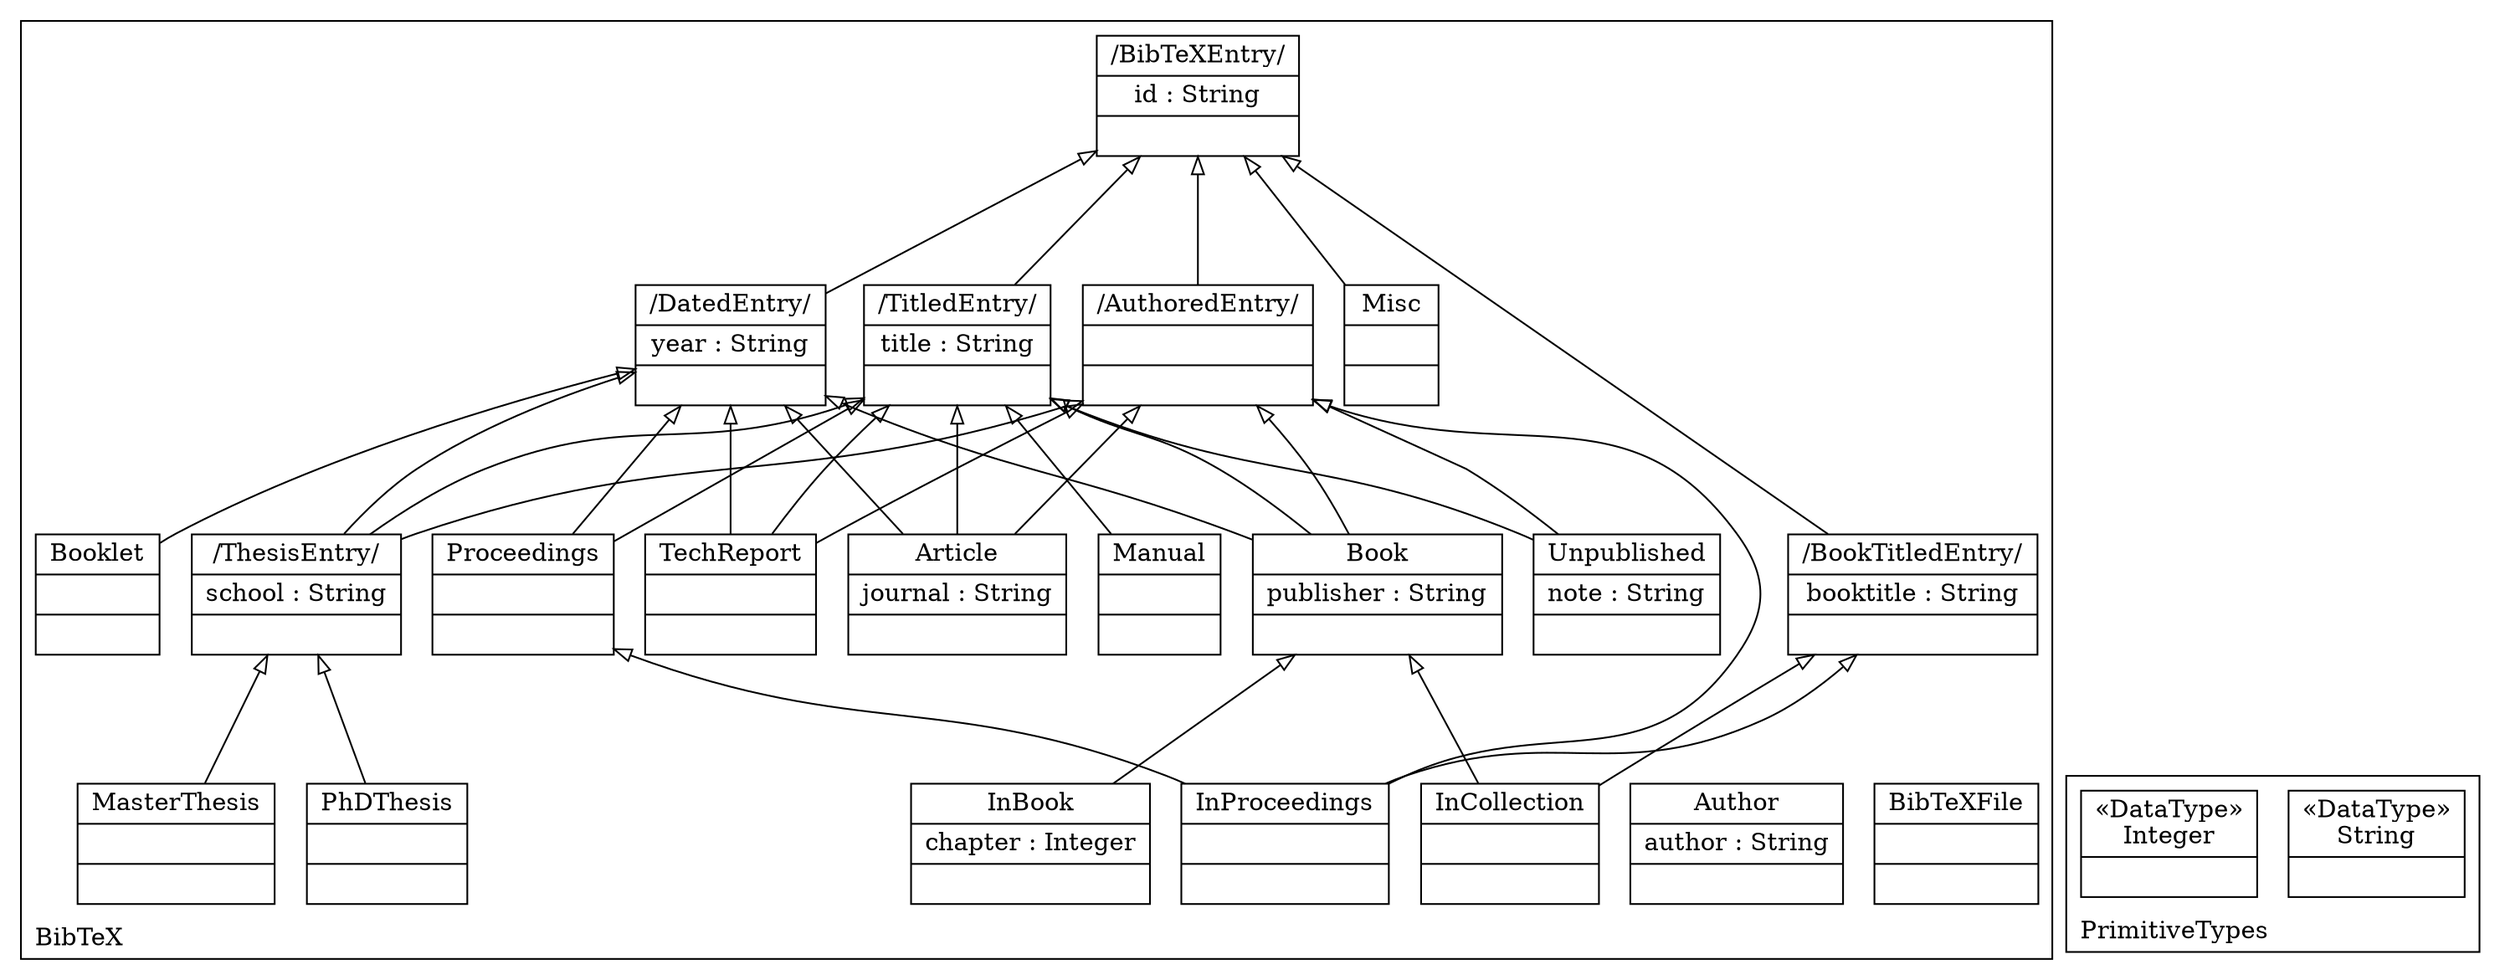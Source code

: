 digraph "KM3 Model in DOT" {
graph[rankdir=BT,labeljust=l,labelloc=t,nodeSep=0.75,compound=true];
 subgraph "cluster_BibTeX"{
labelloc=t
color=black
label=BibTeX
 node[shape=record];
BibTeXFile[label="{BibTeXFile| | }"]
;
 node[shape=record];
Author[label="{Author|author : String| }"]
;
 node[shape=record];
BibTeXEntry[label="{/BibTeXEntry/|id : String| }"]
;
 node[shape=record];
AuthoredEntry[label="{/AuthoredEntry/| | }"]
 AuthoredEntry->BibTeXEntry[arrowhead=onormal,group=BibTeXEntry,minlen=2,constraint=true,]
;
 node[shape=record];
DatedEntry[label="{/DatedEntry/|year : String| }"]
 DatedEntry->BibTeXEntry[arrowhead=onormal,group=BibTeXEntry,minlen=2,constraint=true,]
;
 node[shape=record];
TitledEntry[label="{/TitledEntry/|title : String| }"]
 TitledEntry->BibTeXEntry[arrowhead=onormal,group=BibTeXEntry,minlen=2,constraint=true,]
;
 node[shape=record];
BookTitledEntry[label="{/BookTitledEntry/|booktitle : String| }"]
 BookTitledEntry->BibTeXEntry[arrowhead=onormal,group=BibTeXEntry,minlen=2,constraint=true,]
;
 node[shape=record];
Article[label="{Article|journal : String| }"]
 Article->AuthoredEntry[arrowhead=onormal,group=AuthoredEntry,minlen=2,constraint=true,]
 Article->DatedEntry[arrowhead=onormal,group=DatedEntry,minlen=2,constraint=true,]
 Article->TitledEntry[arrowhead=onormal,group=TitledEntry,minlen=2,constraint=true,]
;
 node[shape=record];
TechReport[label="{TechReport| | }"]
 TechReport->AuthoredEntry[arrowhead=onormal,group=AuthoredEntry,minlen=2,constraint=true,]
 TechReport->DatedEntry[arrowhead=onormal,group=DatedEntry,minlen=2,constraint=true,]
 TechReport->TitledEntry[arrowhead=onormal,group=TitledEntry,minlen=2,constraint=true,]
;
 node[shape=record];
Unpublished[label="{Unpublished|note : String| }"]
 Unpublished->AuthoredEntry[arrowhead=onormal,group=AuthoredEntry,minlen=2,constraint=true,]
 Unpublished->TitledEntry[arrowhead=onormal,group=TitledEntry,minlen=2,constraint=true,]
;
 node[shape=record];
Manual[label="{Manual| | }"]
 Manual->TitledEntry[arrowhead=onormal,group=TitledEntry,minlen=2,constraint=true,]
;
 node[shape=record];
Proceedings[label="{Proceedings| | }"]
 Proceedings->DatedEntry[arrowhead=onormal,group=DatedEntry,minlen=2,constraint=true,]
 Proceedings->TitledEntry[arrowhead=onormal,group=TitledEntry,minlen=2,constraint=true,]
;
 node[shape=record];
InProceedings[label="{InProceedings| | }"]
 InProceedings->Proceedings[arrowhead=onormal,group=Proceedings,minlen=2,constraint=true,]
 InProceedings->AuthoredEntry[arrowhead=onormal,group=AuthoredEntry,minlen=2,constraint=true,]
 InProceedings->BookTitledEntry[arrowhead=onormal,group=BookTitledEntry,minlen=2,constraint=true,]
;
 node[shape=record];
Booklet[label="{Booklet| | }"]
 Booklet->DatedEntry[arrowhead=onormal,group=DatedEntry,minlen=2,constraint=true,]
;
 node[shape=record];
Book[label="{Book|publisher : String| }"]
 Book->AuthoredEntry[arrowhead=onormal,group=AuthoredEntry,minlen=2,constraint=true,]
 Book->DatedEntry[arrowhead=onormal,group=DatedEntry,minlen=2,constraint=true,]
 Book->TitledEntry[arrowhead=onormal,group=TitledEntry,minlen=2,constraint=true,]
;
 node[shape=record];
InCollection[label="{InCollection| | }"]
 InCollection->Book[arrowhead=onormal,group=Book,minlen=2,constraint=true,]
 InCollection->BookTitledEntry[arrowhead=onormal,group=BookTitledEntry,minlen=2,constraint=true,]
;
 node[shape=record];
InBook[label="{InBook|chapter : Integer| }"]
 InBook->Book[arrowhead=onormal,group=Book,minlen=2,constraint=true,]
;
 node[shape=record];
Misc[label="{Misc| | }"]
 Misc->BibTeXEntry[arrowhead=onormal,group=BibTeXEntry,minlen=2,constraint=true,]
;
 node[shape=record];
ThesisEntry[label="{/ThesisEntry/|school : String| }"]
 ThesisEntry->AuthoredEntry[arrowhead=onormal,group=AuthoredEntry,minlen=2,constraint=true,]
 ThesisEntry->DatedEntry[arrowhead=onormal,group=DatedEntry,minlen=2,constraint=true,]
 ThesisEntry->TitledEntry[arrowhead=onormal,group=TitledEntry,minlen=2,constraint=true,]
;
 node[shape=record];
PhDThesis[label="{PhDThesis| | }"]
 PhDThesis->ThesisEntry[arrowhead=onormal,group=ThesisEntry,minlen=2,constraint=true,]
;
 node[shape=record];
MasterThesis[label="{MasterThesis| | }"]
 MasterThesis->ThesisEntry[arrowhead=onormal,group=ThesisEntry,minlen=2,constraint=true,]
;

} subgraph "cluster_PrimitiveTypes"{
labelloc=t
color=black
label=PrimitiveTypes
 node[shape=record];
String[label="{&#171;DataType&#187;\nString|}"]
;
 node[shape=record];
Integer[label="{&#171;DataType&#187;\nInteger|}"]
;

}
}